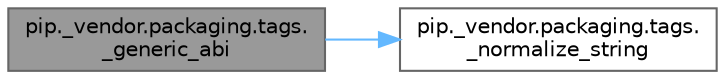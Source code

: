 digraph "pip._vendor.packaging.tags._generic_abi"
{
 // LATEX_PDF_SIZE
  bgcolor="transparent";
  edge [fontname=Helvetica,fontsize=10,labelfontname=Helvetica,labelfontsize=10];
  node [fontname=Helvetica,fontsize=10,shape=box,height=0.2,width=0.4];
  rankdir="LR";
  Node1 [id="Node000001",label="pip._vendor.packaging.tags.\l_generic_abi",height=0.2,width=0.4,color="gray40", fillcolor="grey60", style="filled", fontcolor="black",tooltip=" "];
  Node1 -> Node2 [id="edge1_Node000001_Node000002",color="steelblue1",style="solid",tooltip=" "];
  Node2 [id="Node000002",label="pip._vendor.packaging.tags.\l_normalize_string",height=0.2,width=0.4,color="grey40", fillcolor="white", style="filled",URL="$namespacepip_1_1__vendor_1_1packaging_1_1tags.html#aaca3076e5806ef5095672851c59fea04",tooltip=" "];
}
